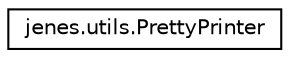 digraph "Representación gráfica de la clase"
{
  edge [fontname="Helvetica",fontsize="10",labelfontname="Helvetica",labelfontsize="10"];
  node [fontname="Helvetica",fontsize="10",shape=record];
  rankdir="LR";
  Node1 [label="jenes.utils.PrettyPrinter",height=0.2,width=0.4,color="black", fillcolor="white", style="filled",URL="$classjenes_1_1utils_1_1_pretty_printer.html"];
}
